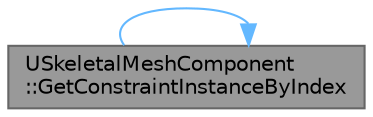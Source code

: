 digraph "USkeletalMeshComponent::GetConstraintInstanceByIndex"
{
 // INTERACTIVE_SVG=YES
 // LATEX_PDF_SIZE
  bgcolor="transparent";
  edge [fontname=Helvetica,fontsize=10,labelfontname=Helvetica,labelfontsize=10];
  node [fontname=Helvetica,fontsize=10,shape=box,height=0.2,width=0.4];
  rankdir="LR";
  Node1 [id="Node000001",label="USkeletalMeshComponent\l::GetConstraintInstanceByIndex",height=0.2,width=0.4,color="gray40", fillcolor="grey60", style="filled", fontcolor="black",tooltip="get instance of the constraint that matches the index ."];
  Node1 -> Node1 [id="edge1_Node000001_Node000001",color="steelblue1",style="solid",tooltip=" "];
}
